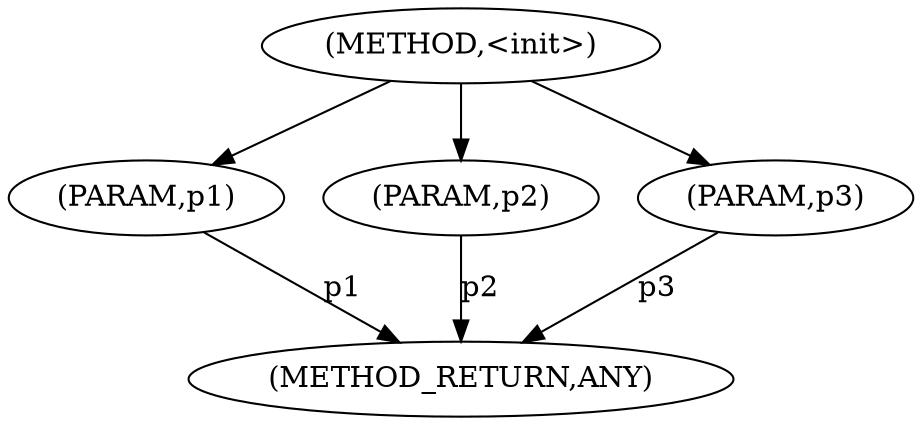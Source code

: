 digraph "&lt;init&gt;" {  
"5742" [label = <(METHOD,&lt;init&gt;)> ]
"5747" [label = <(METHOD_RETURN,ANY)> ]
"5743" [label = <(PARAM,p1)> ]
"5744" [label = <(PARAM,p2)> ]
"5745" [label = <(PARAM,p3)> ]
  "5743" -> "5747"  [ label = "p1"] 
  "5744" -> "5747"  [ label = "p2"] 
  "5745" -> "5747"  [ label = "p3"] 
  "5742" -> "5743" 
  "5742" -> "5744" 
  "5742" -> "5745" 
}
